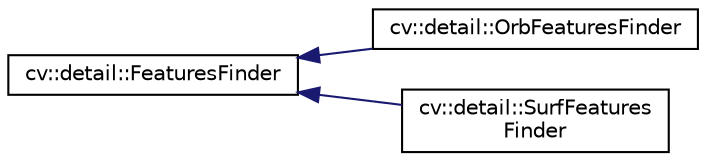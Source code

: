 digraph "Graphical Class Hierarchy"
{
 // LATEX_PDF_SIZE
  edge [fontname="Helvetica",fontsize="10",labelfontname="Helvetica",labelfontsize="10"];
  node [fontname="Helvetica",fontsize="10",shape=record];
  rankdir="LR";
  Node0 [label="cv::detail::FeaturesFinder",height=0.2,width=0.4,color="black", fillcolor="white", style="filled",URL="$classcv_1_1detail_1_1_features_finder.html",tooltip=" "];
  Node0 -> Node1 [dir="back",color="midnightblue",fontsize="10",style="solid",fontname="Helvetica"];
  Node1 [label="cv::detail::OrbFeaturesFinder",height=0.2,width=0.4,color="black", fillcolor="white", style="filled",URL="$classcv_1_1detail_1_1_orb_features_finder.html",tooltip=" "];
  Node0 -> Node2 [dir="back",color="midnightblue",fontsize="10",style="solid",fontname="Helvetica"];
  Node2 [label="cv::detail::SurfFeatures\lFinder",height=0.2,width=0.4,color="black", fillcolor="white", style="filled",URL="$classcv_1_1detail_1_1_surf_features_finder.html",tooltip=" "];
}
